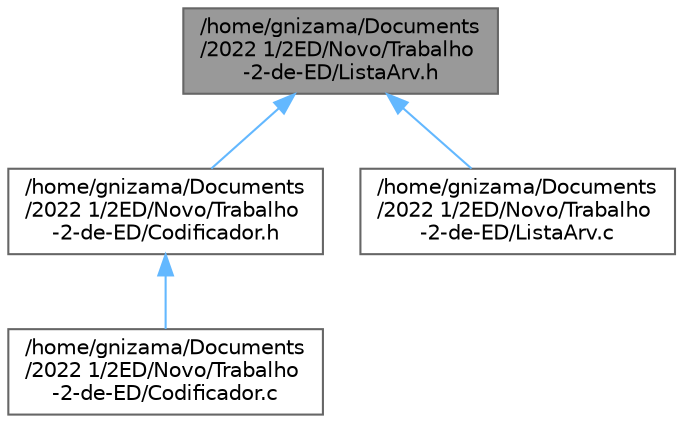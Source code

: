 digraph "/home/gnizama/Documents/2022 1/2ED/Novo/Trabalho-2-de-ED/ListaArv.h"
{
 // LATEX_PDF_SIZE
  bgcolor="transparent";
  edge [fontname=Helvetica,fontsize=10,labelfontname=Helvetica,labelfontsize=10];
  node [fontname=Helvetica,fontsize=10,shape=box,height=0.2,width=0.4];
  Node1 [label="/home/gnizama/Documents\l/2022 1/2ED/Novo/Trabalho\l-2-de-ED/ListaArv.h",height=0.2,width=0.4,color="gray40", fillcolor="grey60", style="filled", fontcolor="black",tooltip=" "];
  Node1 -> Node2 [dir="back",color="steelblue1",style="solid"];
  Node2 [label="/home/gnizama/Documents\l/2022 1/2ED/Novo/Trabalho\l-2-de-ED/Codificador.h",height=0.2,width=0.4,color="grey40", fillcolor="white", style="filled",URL="$_codificador_8h.html",tooltip=" "];
  Node2 -> Node3 [dir="back",color="steelblue1",style="solid"];
  Node3 [label="/home/gnizama/Documents\l/2022 1/2ED/Novo/Trabalho\l-2-de-ED/Codificador.c",height=0.2,width=0.4,color="grey40", fillcolor="white", style="filled",URL="$_codificador_8c.html",tooltip=" "];
  Node1 -> Node4 [dir="back",color="steelblue1",style="solid"];
  Node4 [label="/home/gnizama/Documents\l/2022 1/2ED/Novo/Trabalho\l-2-de-ED/ListaArv.c",height=0.2,width=0.4,color="grey40", fillcolor="white", style="filled",URL="$_lista_arv_8c.html",tooltip=" "];
}
